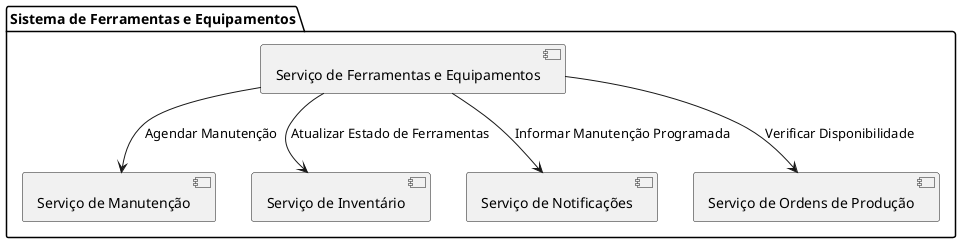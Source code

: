 @startuml
package "Sistema de Ferramentas e Equipamentos" {
  [Serviço de Ferramentas e Equipamentos] --> [Serviço de Manutenção] : Agendar Manutenção
  [Serviço de Ferramentas e Equipamentos] --> [Serviço de Inventário] : Atualizar Estado de Ferramentas
  [Serviço de Ferramentas e Equipamentos] --> [Serviço de Notificações] : Informar Manutenção Programada
  [Serviço de Ferramentas e Equipamentos] --> [Serviço de Ordens de Produção] : Verificar Disponibilidade
}
@enduml
